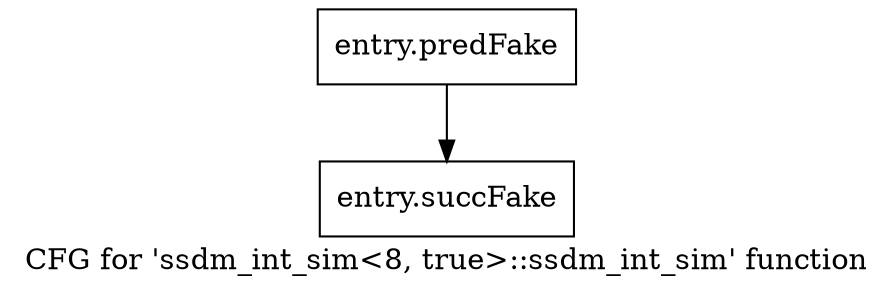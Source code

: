 digraph "CFG for 'ssdm_int_sim\<8, true\>::ssdm_int_sim' function" {
	label="CFG for 'ssdm_int_sim\<8, true\>::ssdm_int_sim' function";

	Node0x3b89610 [shape=record,filename="",linenumber="",label="{entry.predFake}"];
	Node0x3b89610 -> Node0x3ea75f0[ callList="" memoryops="" filename="/tools/Xilinx/Vitis_HLS/2022.1/include/ap_common.h" execusionnum="9600"];
	Node0x3ea75f0 [shape=record,filename="/tools/Xilinx/Vitis_HLS/2022.1/include/ap_common.h",linenumber="706",label="{entry.succFake}"];
}

